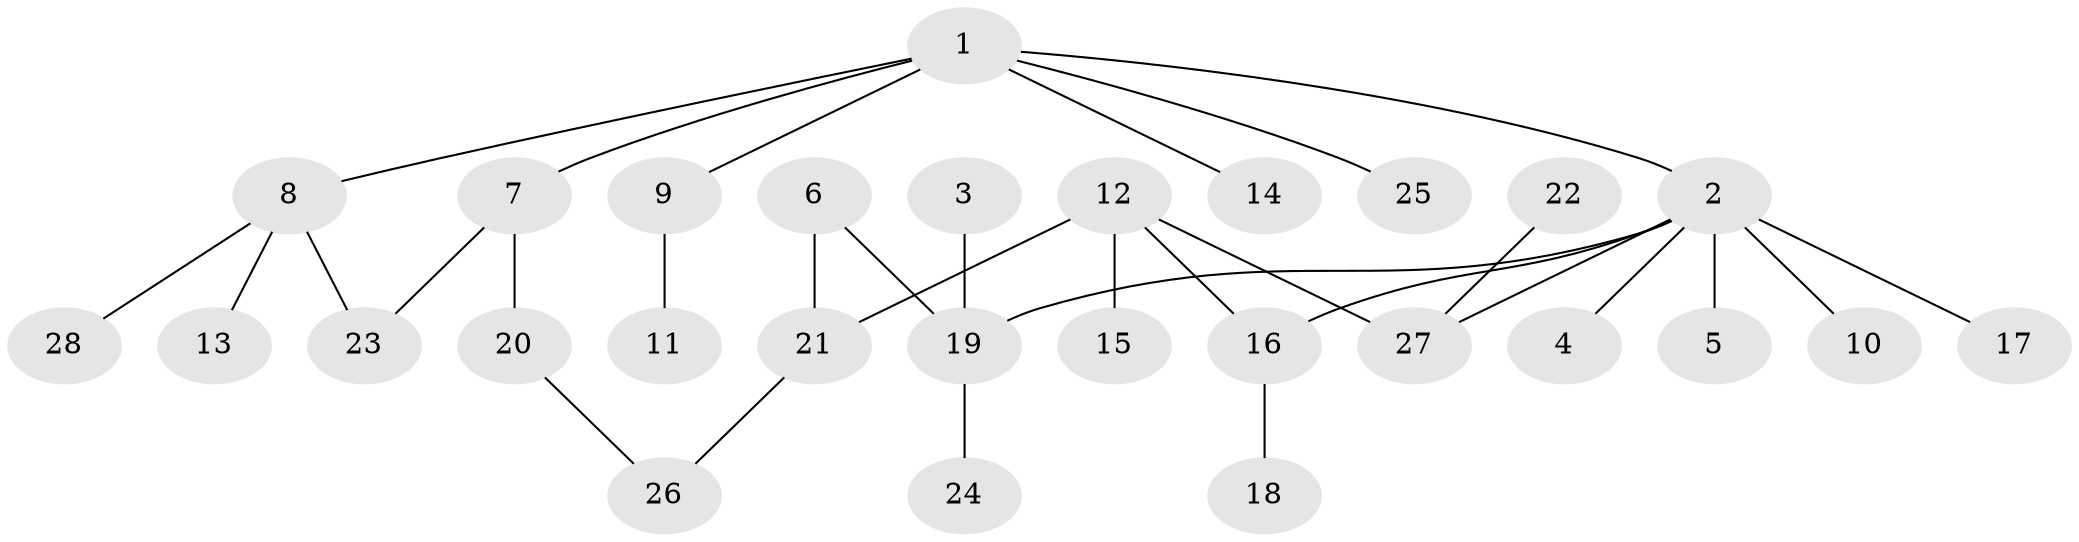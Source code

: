 // original degree distribution, {5: 0.05357142857142857, 7: 0.017857142857142856, 1: 0.39285714285714285, 2: 0.30357142857142855, 3: 0.21428571428571427, 4: 0.017857142857142856}
// Generated by graph-tools (version 1.1) at 2025/49/03/09/25 03:49:22]
// undirected, 28 vertices, 31 edges
graph export_dot {
graph [start="1"]
  node [color=gray90,style=filled];
  1;
  2;
  3;
  4;
  5;
  6;
  7;
  8;
  9;
  10;
  11;
  12;
  13;
  14;
  15;
  16;
  17;
  18;
  19;
  20;
  21;
  22;
  23;
  24;
  25;
  26;
  27;
  28;
  1 -- 2 [weight=1.0];
  1 -- 7 [weight=1.0];
  1 -- 8 [weight=1.0];
  1 -- 9 [weight=1.0];
  1 -- 14 [weight=1.0];
  1 -- 25 [weight=1.0];
  2 -- 4 [weight=1.0];
  2 -- 5 [weight=1.0];
  2 -- 10 [weight=1.0];
  2 -- 16 [weight=1.0];
  2 -- 17 [weight=1.0];
  2 -- 19 [weight=1.0];
  2 -- 27 [weight=1.0];
  3 -- 19 [weight=1.0];
  6 -- 19 [weight=1.0];
  6 -- 21 [weight=1.0];
  7 -- 20 [weight=1.0];
  7 -- 23 [weight=1.0];
  8 -- 13 [weight=1.0];
  8 -- 23 [weight=1.0];
  8 -- 28 [weight=1.0];
  9 -- 11 [weight=1.0];
  12 -- 15 [weight=1.0];
  12 -- 16 [weight=1.0];
  12 -- 21 [weight=1.0];
  12 -- 27 [weight=1.0];
  16 -- 18 [weight=1.0];
  19 -- 24 [weight=1.0];
  20 -- 26 [weight=1.0];
  21 -- 26 [weight=1.0];
  22 -- 27 [weight=1.0];
}
